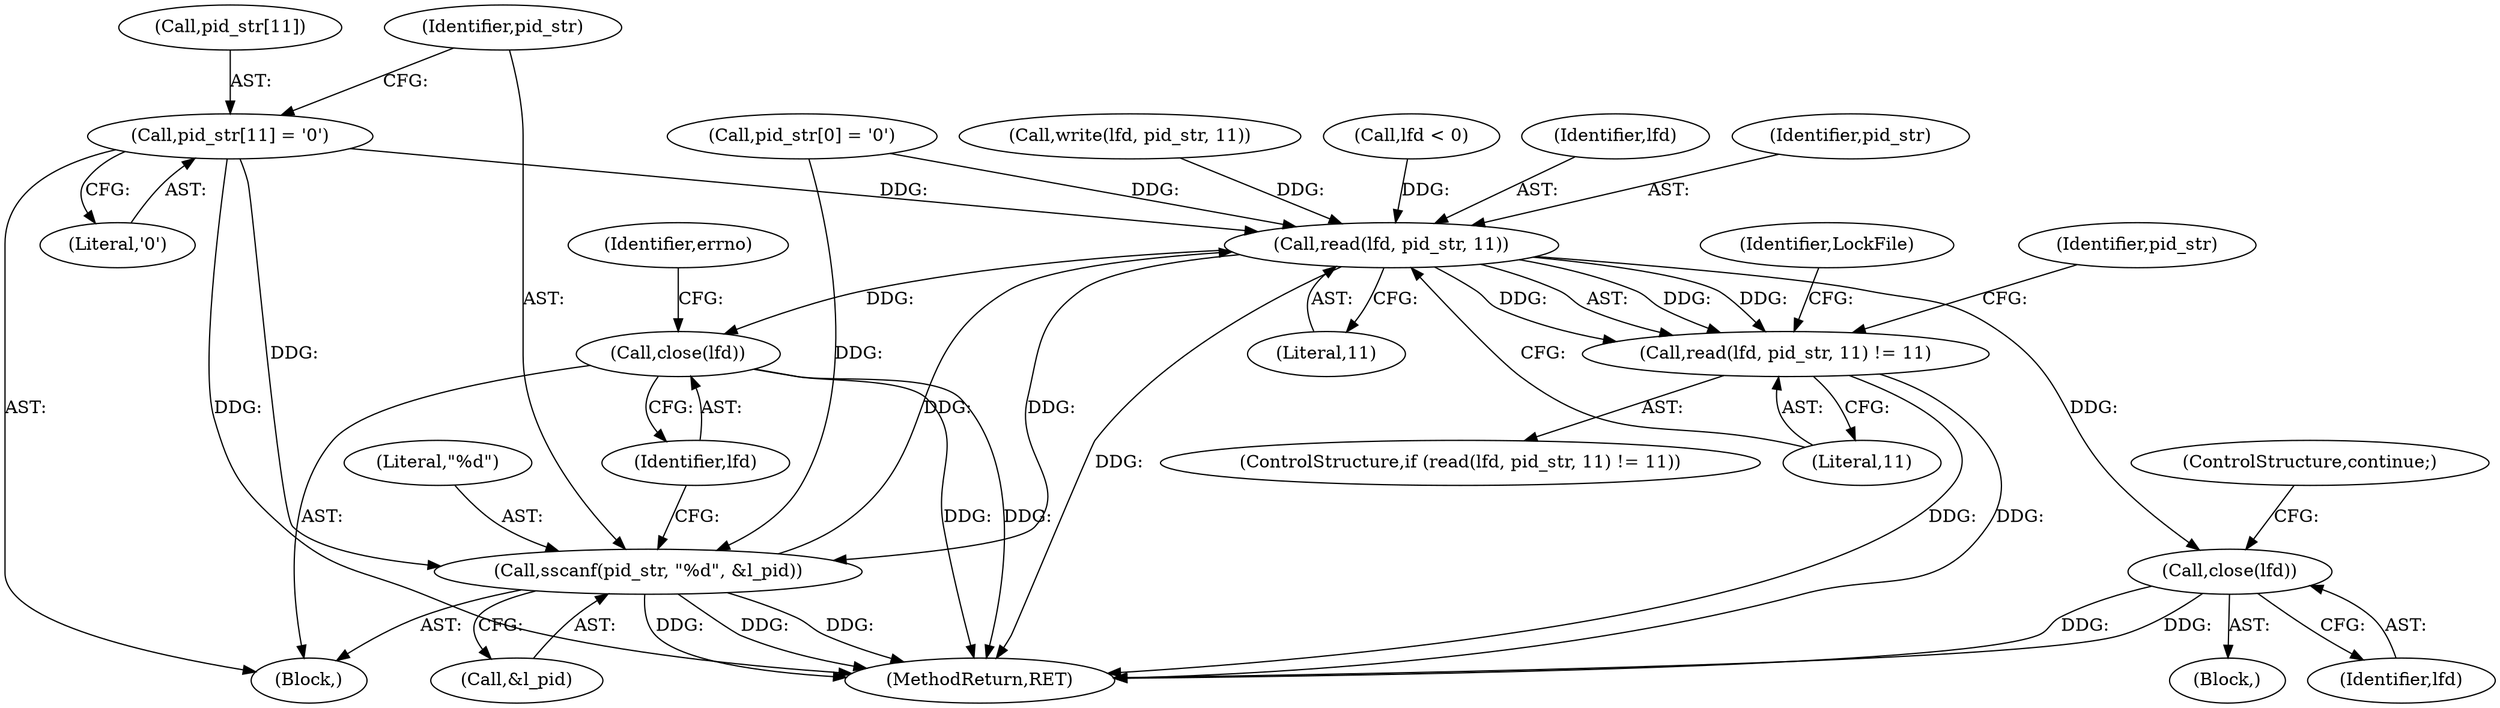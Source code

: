 digraph "0_xserver_b67581cf825940fdf52bf2e0af4330e695d724a4@array" {
"1000327" [label="(Call,pid_str[11] = '\0')"];
"1000316" [label="(Call,read(lfd, pid_str, 11))"];
"1000315" [label="(Call,read(lfd, pid_str, 11) != 11)"];
"1000324" [label="(Call,close(lfd))"];
"1000332" [label="(Call,sscanf(pid_str, \"%d\", &l_pid))"];
"1000337" [label="(Call,close(lfd))"];
"1000327" [label="(Call,pid_str[11] = '\0')"];
"1000325" [label="(Identifier,lfd)"];
"1000326" [label="(ControlStructure,continue;)"];
"1000316" [label="(Call,read(lfd, pid_str, 11))"];
"1000315" [label="(Call,read(lfd, pid_str, 11) != 11)"];
"1000319" [label="(Literal,11)"];
"1000321" [label="(Block,)"];
"1000314" [label="(ControlStructure,if (read(lfd, pid_str, 11) != 11))"];
"1000392" [label="(MethodReturn,RET)"];
"1000335" [label="(Call,&l_pid)"];
"1000334" [label="(Literal,\"%d\")"];
"1000291" [label="(Block,)"];
"1000331" [label="(Literal,'\0')"];
"1000332" [label="(Call,sscanf(pid_str, \"%d\", &l_pid))"];
"1000323" [label="(Identifier,LockFile)"];
"1000251" [label="(Call,write(lfd, pid_str, 11))"];
"1000340" [label="(Identifier,errno)"];
"1000337" [label="(Call,close(lfd))"];
"1000309" [label="(Call,pid_str[0] = '\0')"];
"1000320" [label="(Literal,11)"];
"1000300" [label="(Call,lfd < 0)"];
"1000329" [label="(Identifier,pid_str)"];
"1000338" [label="(Identifier,lfd)"];
"1000333" [label="(Identifier,pid_str)"];
"1000317" [label="(Identifier,lfd)"];
"1000328" [label="(Call,pid_str[11])"];
"1000324" [label="(Call,close(lfd))"];
"1000318" [label="(Identifier,pid_str)"];
"1000327" -> "1000291"  [label="AST: "];
"1000327" -> "1000331"  [label="CFG: "];
"1000328" -> "1000327"  [label="AST: "];
"1000331" -> "1000327"  [label="AST: "];
"1000333" -> "1000327"  [label="CFG: "];
"1000327" -> "1000392"  [label="DDG: "];
"1000327" -> "1000316"  [label="DDG: "];
"1000327" -> "1000332"  [label="DDG: "];
"1000316" -> "1000315"  [label="AST: "];
"1000316" -> "1000319"  [label="CFG: "];
"1000317" -> "1000316"  [label="AST: "];
"1000318" -> "1000316"  [label="AST: "];
"1000319" -> "1000316"  [label="AST: "];
"1000320" -> "1000316"  [label="CFG: "];
"1000316" -> "1000392"  [label="DDG: "];
"1000316" -> "1000315"  [label="DDG: "];
"1000316" -> "1000315"  [label="DDG: "];
"1000316" -> "1000315"  [label="DDG: "];
"1000300" -> "1000316"  [label="DDG: "];
"1000309" -> "1000316"  [label="DDG: "];
"1000332" -> "1000316"  [label="DDG: "];
"1000251" -> "1000316"  [label="DDG: "];
"1000316" -> "1000324"  [label="DDG: "];
"1000316" -> "1000332"  [label="DDG: "];
"1000316" -> "1000337"  [label="DDG: "];
"1000315" -> "1000314"  [label="AST: "];
"1000315" -> "1000320"  [label="CFG: "];
"1000320" -> "1000315"  [label="AST: "];
"1000323" -> "1000315"  [label="CFG: "];
"1000329" -> "1000315"  [label="CFG: "];
"1000315" -> "1000392"  [label="DDG: "];
"1000315" -> "1000392"  [label="DDG: "];
"1000324" -> "1000321"  [label="AST: "];
"1000324" -> "1000325"  [label="CFG: "];
"1000325" -> "1000324"  [label="AST: "];
"1000326" -> "1000324"  [label="CFG: "];
"1000324" -> "1000392"  [label="DDG: "];
"1000324" -> "1000392"  [label="DDG: "];
"1000332" -> "1000291"  [label="AST: "];
"1000332" -> "1000335"  [label="CFG: "];
"1000333" -> "1000332"  [label="AST: "];
"1000334" -> "1000332"  [label="AST: "];
"1000335" -> "1000332"  [label="AST: "];
"1000338" -> "1000332"  [label="CFG: "];
"1000332" -> "1000392"  [label="DDG: "];
"1000332" -> "1000392"  [label="DDG: "];
"1000332" -> "1000392"  [label="DDG: "];
"1000309" -> "1000332"  [label="DDG: "];
"1000337" -> "1000291"  [label="AST: "];
"1000337" -> "1000338"  [label="CFG: "];
"1000338" -> "1000337"  [label="AST: "];
"1000340" -> "1000337"  [label="CFG: "];
"1000337" -> "1000392"  [label="DDG: "];
"1000337" -> "1000392"  [label="DDG: "];
}
